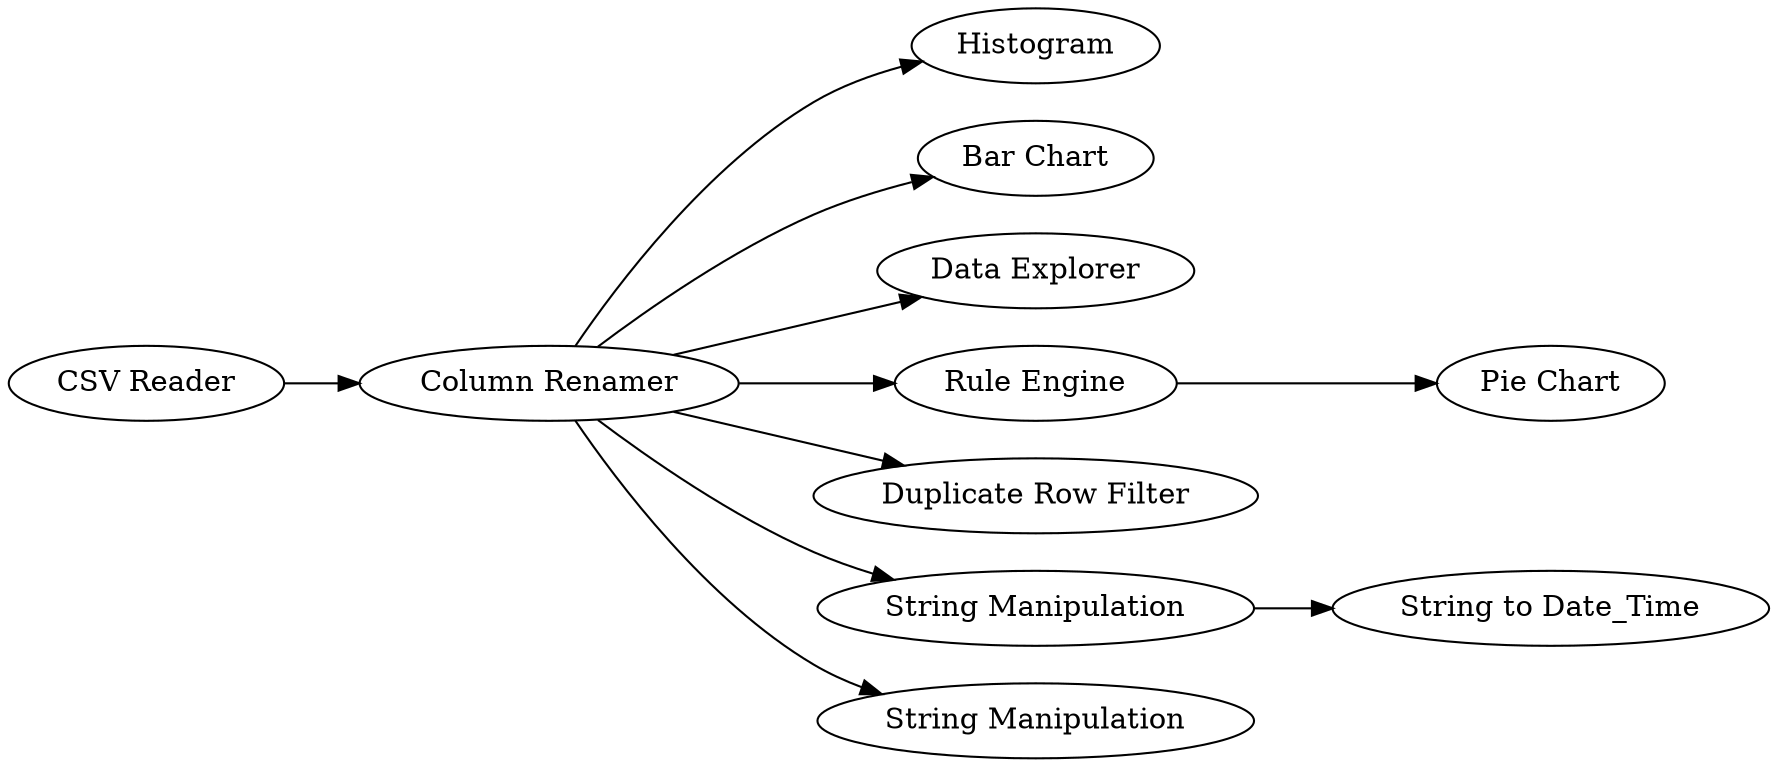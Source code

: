 digraph {
	1 [label="CSV Reader"]
	2 [label="Column Renamer"]
	3 [label=Histogram]
	4 [label="Bar Chart"]
	5 [label="Data Explorer"]
	6 [label="Pie Chart"]
	7 [label="Rule Engine"]
	8 [label="Duplicate Row Filter"]
	9 [label="String Manipulation"]
	10 [label="String to Date_Time"]
	11 [label="String Manipulation"]
	1 -> 2
	2 -> 3
	2 -> 4
	2 -> 5
	2 -> 7
	2 -> 8
	2 -> 9
	2 -> 11
	7 -> 6
	9 -> 10
	rankdir=LR
}
